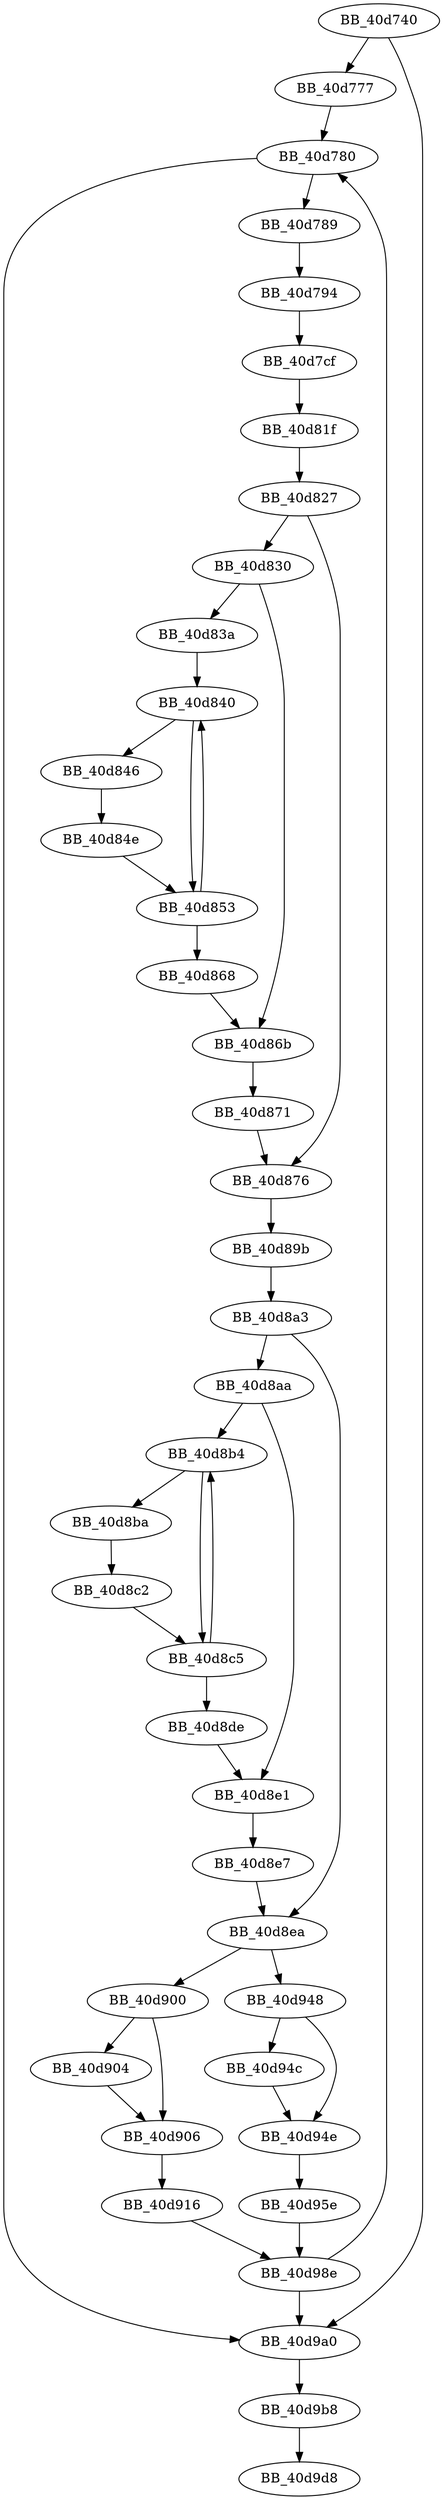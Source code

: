 DiGraph sub_40D740{
BB_40d740->BB_40d777
BB_40d740->BB_40d9a0
BB_40d777->BB_40d780
BB_40d780->BB_40d789
BB_40d780->BB_40d9a0
BB_40d789->BB_40d794
BB_40d794->BB_40d7cf
BB_40d7cf->BB_40d81f
BB_40d81f->BB_40d827
BB_40d827->BB_40d830
BB_40d827->BB_40d876
BB_40d830->BB_40d83a
BB_40d830->BB_40d86b
BB_40d83a->BB_40d840
BB_40d840->BB_40d846
BB_40d840->BB_40d853
BB_40d846->BB_40d84e
BB_40d84e->BB_40d853
BB_40d853->BB_40d840
BB_40d853->BB_40d868
BB_40d868->BB_40d86b
BB_40d86b->BB_40d871
BB_40d871->BB_40d876
BB_40d876->BB_40d89b
BB_40d89b->BB_40d8a3
BB_40d8a3->BB_40d8aa
BB_40d8a3->BB_40d8ea
BB_40d8aa->BB_40d8b4
BB_40d8aa->BB_40d8e1
BB_40d8b4->BB_40d8ba
BB_40d8b4->BB_40d8c5
BB_40d8ba->BB_40d8c2
BB_40d8c2->BB_40d8c5
BB_40d8c5->BB_40d8b4
BB_40d8c5->BB_40d8de
BB_40d8de->BB_40d8e1
BB_40d8e1->BB_40d8e7
BB_40d8e7->BB_40d8ea
BB_40d8ea->BB_40d900
BB_40d8ea->BB_40d948
BB_40d900->BB_40d904
BB_40d900->BB_40d906
BB_40d904->BB_40d906
BB_40d906->BB_40d916
BB_40d916->BB_40d98e
BB_40d948->BB_40d94c
BB_40d948->BB_40d94e
BB_40d94c->BB_40d94e
BB_40d94e->BB_40d95e
BB_40d95e->BB_40d98e
BB_40d98e->BB_40d780
BB_40d98e->BB_40d9a0
BB_40d9a0->BB_40d9b8
BB_40d9b8->BB_40d9d8
}
